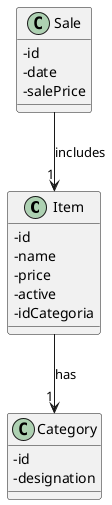 @startuml
'skinparam monochrome true
skinparam packageStyle rectangle
skinparam shadowing false
skinparam linetype polyline
'skinparam linetype orto

skinparam classAttributeIconSize 0

'left to right direction

class Item {
    - id
    - name
    - price
    - active
    - idCategoria
}

class Category {
    - id
    - designation
}

class Sale {
    - id
    - date
    - salePrice
}

Item --> "1" Category : has

Sale --> "1" Item : includes

@enduml